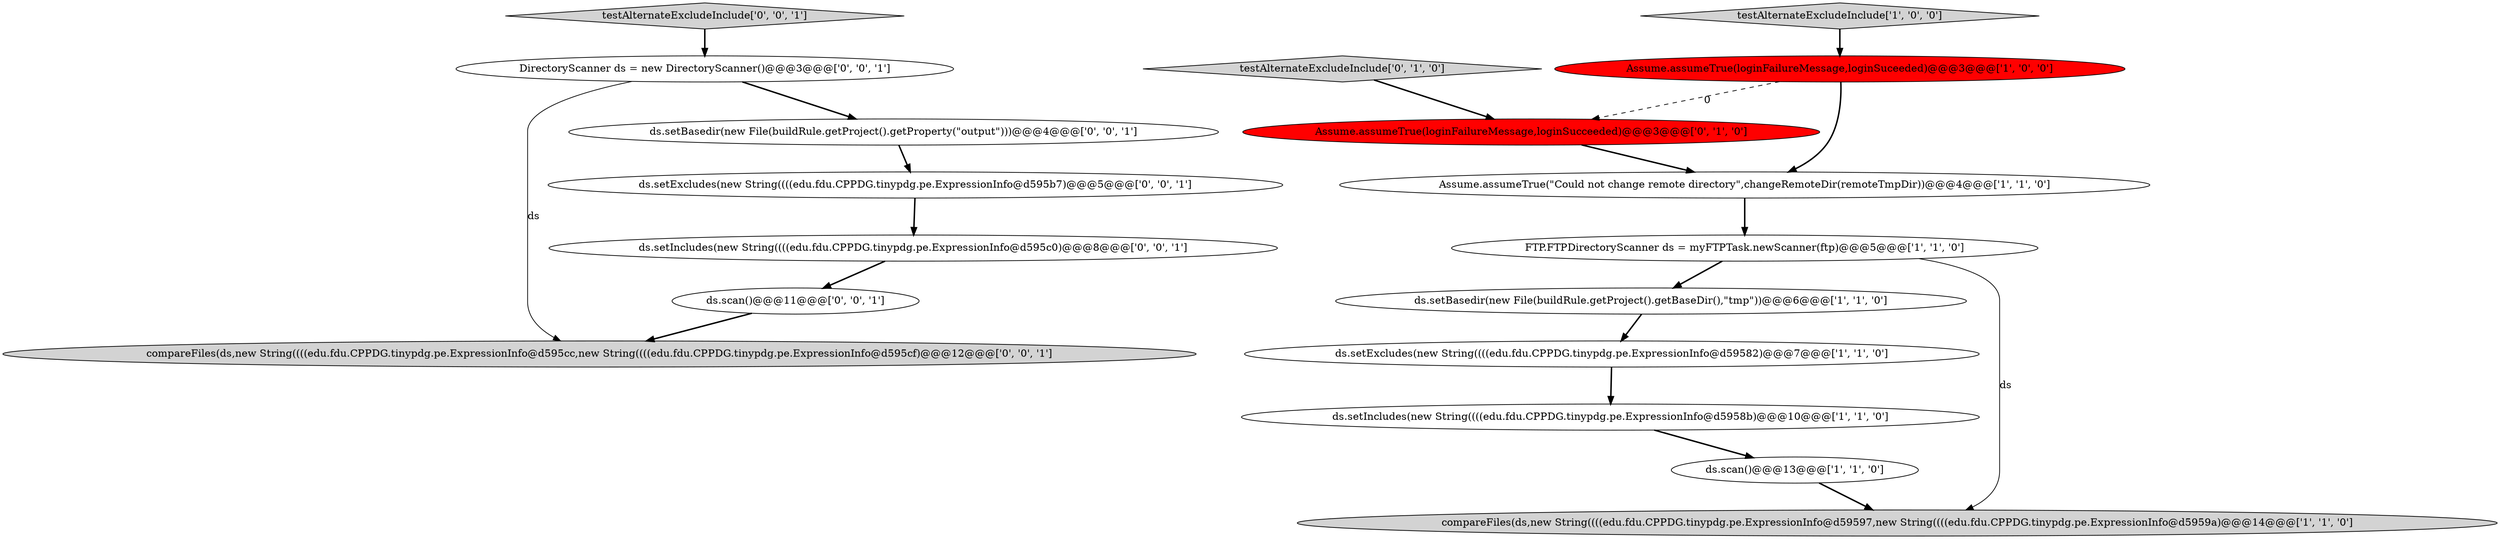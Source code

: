 digraph {
13 [style = filled, label = "DirectoryScanner ds = new DirectoryScanner()@@@3@@@['0', '0', '1']", fillcolor = white, shape = ellipse image = "AAA0AAABBB3BBB"];
12 [style = filled, label = "compareFiles(ds,new String((((edu.fdu.CPPDG.tinypdg.pe.ExpressionInfo@d595cc,new String((((edu.fdu.CPPDG.tinypdg.pe.ExpressionInfo@d595cf)@@@12@@@['0', '0', '1']", fillcolor = lightgray, shape = ellipse image = "AAA0AAABBB3BBB"];
9 [style = filled, label = "testAlternateExcludeInclude['0', '1', '0']", fillcolor = lightgray, shape = diamond image = "AAA0AAABBB2BBB"];
17 [style = filled, label = "testAlternateExcludeInclude['0', '0', '1']", fillcolor = lightgray, shape = diamond image = "AAA0AAABBB3BBB"];
11 [style = filled, label = "ds.setIncludes(new String((((edu.fdu.CPPDG.tinypdg.pe.ExpressionInfo@d595c0)@@@8@@@['0', '0', '1']", fillcolor = white, shape = ellipse image = "AAA0AAABBB3BBB"];
10 [style = filled, label = "Assume.assumeTrue(loginFailureMessage,loginSucceeded)@@@3@@@['0', '1', '0']", fillcolor = red, shape = ellipse image = "AAA1AAABBB2BBB"];
1 [style = filled, label = "ds.setBasedir(new File(buildRule.getProject().getBaseDir(),\"tmp\"))@@@6@@@['1', '1', '0']", fillcolor = white, shape = ellipse image = "AAA0AAABBB1BBB"];
4 [style = filled, label = "testAlternateExcludeInclude['1', '0', '0']", fillcolor = lightgray, shape = diamond image = "AAA0AAABBB1BBB"];
5 [style = filled, label = "ds.setIncludes(new String((((edu.fdu.CPPDG.tinypdg.pe.ExpressionInfo@d5958b)@@@10@@@['1', '1', '0']", fillcolor = white, shape = ellipse image = "AAA0AAABBB1BBB"];
8 [style = filled, label = "compareFiles(ds,new String((((edu.fdu.CPPDG.tinypdg.pe.ExpressionInfo@d59597,new String((((edu.fdu.CPPDG.tinypdg.pe.ExpressionInfo@d5959a)@@@14@@@['1', '1', '0']", fillcolor = lightgray, shape = ellipse image = "AAA0AAABBB1BBB"];
6 [style = filled, label = "Assume.assumeTrue(\"Could not change remote directory\",changeRemoteDir(remoteTmpDir))@@@4@@@['1', '1', '0']", fillcolor = white, shape = ellipse image = "AAA0AAABBB1BBB"];
14 [style = filled, label = "ds.setExcludes(new String((((edu.fdu.CPPDG.tinypdg.pe.ExpressionInfo@d595b7)@@@5@@@['0', '0', '1']", fillcolor = white, shape = ellipse image = "AAA0AAABBB3BBB"];
16 [style = filled, label = "ds.scan()@@@11@@@['0', '0', '1']", fillcolor = white, shape = ellipse image = "AAA0AAABBB3BBB"];
0 [style = filled, label = "Assume.assumeTrue(loginFailureMessage,loginSuceeded)@@@3@@@['1', '0', '0']", fillcolor = red, shape = ellipse image = "AAA1AAABBB1BBB"];
7 [style = filled, label = "ds.scan()@@@13@@@['1', '1', '0']", fillcolor = white, shape = ellipse image = "AAA0AAABBB1BBB"];
2 [style = filled, label = "FTP.FTPDirectoryScanner ds = myFTPTask.newScanner(ftp)@@@5@@@['1', '1', '0']", fillcolor = white, shape = ellipse image = "AAA0AAABBB1BBB"];
3 [style = filled, label = "ds.setExcludes(new String((((edu.fdu.CPPDG.tinypdg.pe.ExpressionInfo@d59582)@@@7@@@['1', '1', '0']", fillcolor = white, shape = ellipse image = "AAA0AAABBB1BBB"];
15 [style = filled, label = "ds.setBasedir(new File(buildRule.getProject().getProperty(\"output\")))@@@4@@@['0', '0', '1']", fillcolor = white, shape = ellipse image = "AAA0AAABBB3BBB"];
1->3 [style = bold, label=""];
11->16 [style = bold, label=""];
5->7 [style = bold, label=""];
2->8 [style = solid, label="ds"];
3->5 [style = bold, label=""];
17->13 [style = bold, label=""];
13->15 [style = bold, label=""];
13->12 [style = solid, label="ds"];
9->10 [style = bold, label=""];
15->14 [style = bold, label=""];
7->8 [style = bold, label=""];
0->6 [style = bold, label=""];
14->11 [style = bold, label=""];
10->6 [style = bold, label=""];
2->1 [style = bold, label=""];
16->12 [style = bold, label=""];
0->10 [style = dashed, label="0"];
4->0 [style = bold, label=""];
6->2 [style = bold, label=""];
}
